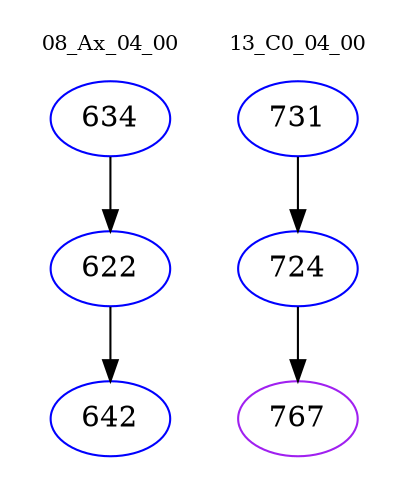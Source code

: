 digraph{
subgraph cluster_0 {
color = white
label = "08_Ax_04_00";
fontsize=10;
T0_634 [label="634", color="blue"]
T0_634 -> T0_622 [color="black"]
T0_622 [label="622", color="blue"]
T0_622 -> T0_642 [color="black"]
T0_642 [label="642", color="blue"]
}
subgraph cluster_1 {
color = white
label = "13_C0_04_00";
fontsize=10;
T1_731 [label="731", color="blue"]
T1_731 -> T1_724 [color="black"]
T1_724 [label="724", color="blue"]
T1_724 -> T1_767 [color="black"]
T1_767 [label="767", color="purple"]
}
}
